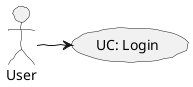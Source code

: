 @startuml  usecases.png
skinparam handwritten true
skinparam monochrome true
skinparam packageStyle rect
skinparam defaultFontName FG Virgil
skinparam shadowing false

User -> (UC: Login)


@enduml
